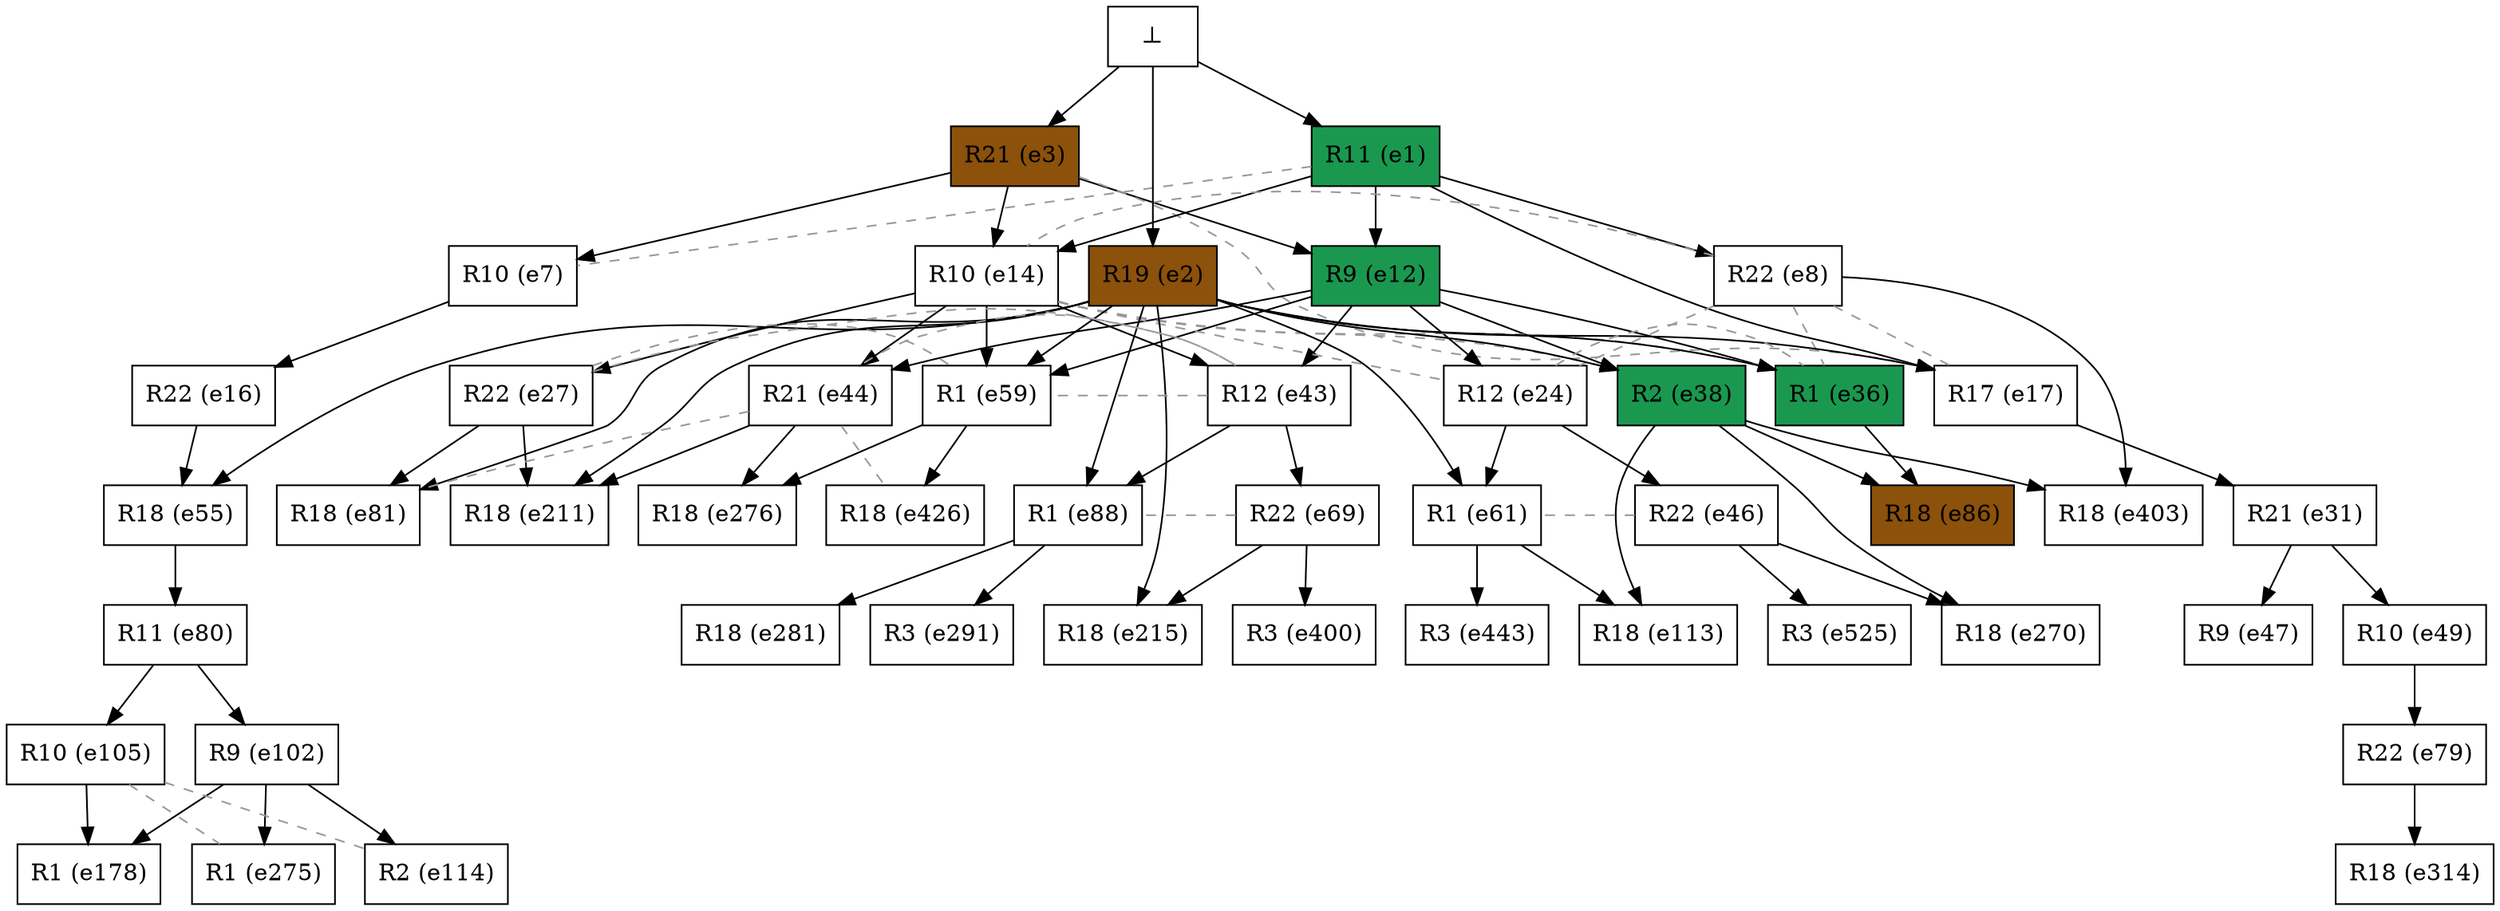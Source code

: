 digraph test {
  e3 -> e7;
  e1 -> e8;
  e1 -> e12;
  e3 -> e12;
  e1 -> e14;
  e3 -> e14;
  e7 -> e16;
  e1 -> e17;
  e2 -> e17;
  e12 -> e24;
  e14 -> e27;
  e17 -> e31;
  e2 -> e36;
  e12 -> e36;
  e2 -> e38;
  e12 -> e38;
  e12 -> e43;
  e14 -> e43;
  e12 -> e44;
  e14 -> e44;
  e24 -> e46;
  e31 -> e47;
  e31 -> e49;
  e2 -> e55;
  e16 -> e55;
  e2 -> e59;
  e12 -> e59;
  e14 -> e59;
  e2 -> e61;
  e24 -> e61;
  e43 -> e69;
  e49 -> e79;
  e55 -> e80;
  e2 -> e81;
  e27 -> e81;
  e36 -> e86;
  e38 -> e86;
  e2 -> e88;
  e43 -> e88;
  e80 -> e102;
  e80 -> e105;
  e38 -> e113;
  e61 -> e113;
  e102 -> e114;
  e102 -> e178;
  e105 -> e178;
  e2 -> e211;
  e27 -> e211;
  e44 -> e211;
  e2 -> e215;
  e69 -> e215;
  e38 -> e270;
  e46 -> e270;
  e102 -> e275;
  e44 -> e276;
  e59 -> e276;
  e88 -> e281;
  e88 -> e291;
  e79 -> e314;
  e69 -> e400;
  e8 -> e403;
  e38 -> e403;
  e59 -> e426;
  e61 -> e443;
  e46 -> e525;
  e0 -> e1;
  e0 -> e2;
  e0 -> e3;

//conflicts
  e1 -> e7 [arrowhead=none color=gray60 style=dashed constraint=false];
  e3 -> e17 [arrowhead=none color=gray60 style=dashed constraint=false];
  e8 -> e14 [arrowhead=none color=gray60 style=dashed constraint=false];
  e8 -> e17 [arrowhead=none color=gray60 style=dashed constraint=false];
  e8 -> e24 [arrowhead=none color=gray60 style=dashed constraint=false];
  e8 -> e36 [arrowhead=none color=gray60 style=dashed constraint=false];
  e14 -> e24 [arrowhead=none color=gray60 style=dashed constraint=false];
  e14 -> e36 [arrowhead=none color=gray60 style=dashed constraint=false];
  e14 -> e38 [arrowhead=none color=gray60 style=dashed constraint=false];
  e24 -> e36 [arrowhead=none color=gray60 style=dashed constraint=false];
  e27 -> e43 [arrowhead=none color=gray60 style=dashed constraint=false];
  e27 -> e59 [arrowhead=none color=gray60 style=dashed constraint=false];
  e43 -> e44 [arrowhead=none color=gray60 style=dashed constraint=false];
  e43 -> e59 [arrowhead=none color=gray60 style=dashed constraint=false];
  e44 -> e81 [arrowhead=none color=gray60 style=dashed constraint=false];
  e44 -> e426 [arrowhead=none color=gray60 style=dashed constraint=false];
  e46 -> e61 [arrowhead=none color=gray60 style=dashed constraint=false];
  e69 -> e88 [arrowhead=none color=gray60 style=dashed constraint=false];
  e105 -> e114 [arrowhead=none color=gray60 style=dashed constraint=false];
  e105 -> e275 [arrowhead=none color=gray60 style=dashed constraint=false];

  e1 [color="black" fillcolor="#1a9850:#1a9850" label="R11 (e1)" shape=box style=filled];
  e2 [color="black" fillcolor="#8c510a:#8c510a" label="R19 (e2)" shape=box style=filled];
  e3 [color="black" fillcolor="#8c510a:#8c510a" label="R21 (e3)" shape=box style=filled];
  e7 [color="black" fillcolor="white:white" label="R10 (e7)" shape=box style=filled];
  e8 [color="black" fillcolor="white:white" label="R22 (e8)" shape=box style=filled];
  e12 [color="black" fillcolor="#1a9850:#1a9850" label="R9 (e12)" shape=box style=filled];
  e14 [color="black" fillcolor="white:white" label="R10 (e14)" shape=box style=filled];
  e16 [color="black" fillcolor="white:white" label="R22 (e16)" shape=box style=filled];
  e17 [color="black" fillcolor="white:white" label="R17 (e17)" shape=box style=filled];
  e24 [color="black" fillcolor="white:white" label="R12 (e24)" shape=box style=filled];
  e27 [color="black" fillcolor="white:white" label="R22 (e27)" shape=box style=filled];
  e31 [color="black" fillcolor="white:white" label="R21 (e31)" shape=box style=filled];
  e36 [color="black" fillcolor="#1a9850:#1a9850" label="R1 (e36)" shape=box style=filled];
  e38 [color="black" fillcolor="#1a9850:#1a9850" label="R2 (e38)" shape=box style=filled];
  e43 [color="black" fillcolor="white:white" label="R12 (e43)" shape=box style=filled];
  e44 [color="black" fillcolor="white:white" label="R21 (e44)" shape=box style=filled];
  e46 [color="black" fillcolor="white:white" label="R22 (e46)" shape=box style=filled];
  e47 [color="black" fillcolor="white:white" label="R9 (e47)" shape=box style=filled];
  e49 [color="black" fillcolor="white:white" label="R10 (e49)" shape=box style=filled];
  e55 [color="black" fillcolor="white:white" label="R18 (e55)" shape=box style=filled];
  e59 [color="black" fillcolor="white:white" label="R1 (e59)" shape=box style=filled];
  e61 [color="black" fillcolor="white:white" label="R1 (e61)" shape=box style=filled];
  e69 [color="black" fillcolor="white:white" label="R22 (e69)" shape=box style=filled];
  e79 [color="black" fillcolor="white:white" label="R22 (e79)" shape=box style=filled];
  e80 [color="black" fillcolor="white:white" label="R11 (e80)" shape=box style=filled];
  e81 [color="black" fillcolor="white:white" label="R18 (e81)" shape=box style=filled];
  e86 [color="black" fillcolor="#8c510a:#8c510a" label="R18 (e86)" shape=box style=filled];
  e88 [color="black" fillcolor="white:white" label="R1 (e88)" shape=box style=filled];
  e102 [color="black" fillcolor="white:white" label="R9 (e102)" shape=box style=filled];
  e105 [color="black" fillcolor="white:white" label="R10 (e105)" shape=box style=filled];
  e113 [color="black" fillcolor="white:white" label="R18 (e113)" shape=box style=filled];
  e114 [color="black" fillcolor="white:white" label="R2 (e114)" shape=box style=filled];
  e178 [color="black" fillcolor="white:white" label="R1 (e178)" shape=box style=filled];
  e211 [color="black" fillcolor="white:white" label="R18 (e211)" shape=box style=filled];
  e215 [color="black" fillcolor="white:white" label="R18 (e215)" shape=box style=filled];
  e270 [color="black" fillcolor="white:white" label="R18 (e270)" shape=box style=filled];
  e275 [color="black" fillcolor="white:white" label="R1 (e275)" shape=box style=filled];
  e276 [color="black" fillcolor="white:white" label="R18 (e276)" shape=box style=filled];
  e281 [color="black" fillcolor="white:white" label="R18 (e281)" shape=box style=filled];
  e291 [color="black" fillcolor="white:white" label="R3 (e291)" shape=box style=filled];
  e314 [color="black" fillcolor="white:white" label="R18 (e314)" shape=box style=filled];
  e400 [color="black" fillcolor="white:white" label="R3 (e400)" shape=box style=filled];
  e403 [color="black" fillcolor="white:white" label="R18 (e403)" shape=box style=filled];
  e426 [color="black" fillcolor="white:white" label="R18 (e426)" shape=box style=filled];
  e443 [color="black" fillcolor="white:white" label="R3 (e443)" shape=box style=filled];
  e525 [color="black" fillcolor="white:white" label="R3 (e525)" shape=box style=filled];
  e0 [fillcolor="white" label="⊥" shape=box style=filled];
}
